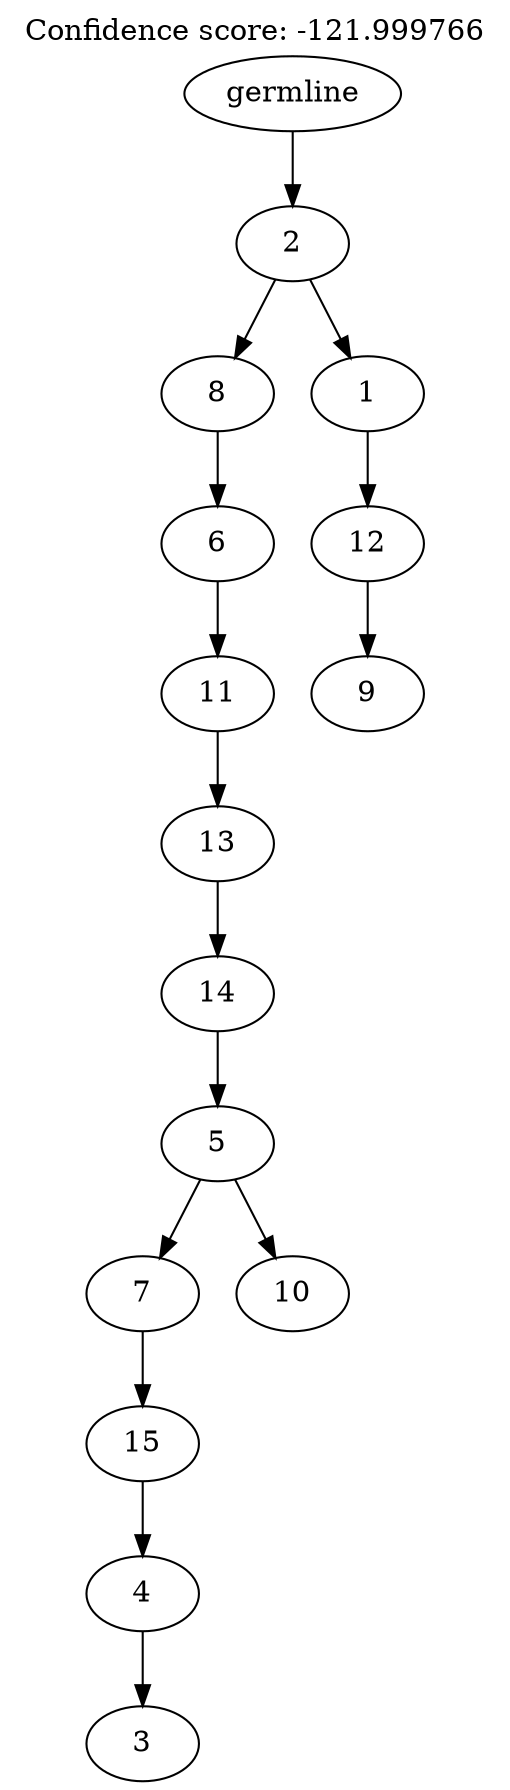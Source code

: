 digraph g {
	"13" -> "14";
	"14" [label="3"];
	"12" -> "13";
	"13" [label="4"];
	"11" -> "12";
	"12" [label="15"];
	"10" -> "11";
	"11" [label="7"];
	"10" -> "15";
	"15" [label="10"];
	"9" -> "10";
	"10" [label="5"];
	"8" -> "9";
	"9" [label="14"];
	"7" -> "8";
	"8" [label="13"];
	"6" -> "7";
	"7" [label="11"];
	"5" -> "6";
	"6" [label="6"];
	"3" -> "4";
	"4" [label="9"];
	"2" -> "3";
	"3" [label="12"];
	"1" -> "2";
	"2" [label="1"];
	"1" -> "5";
	"5" [label="8"];
	"0" -> "1";
	"1" [label="2"];
	"0" [label="germline"];
	labelloc="t";
	label="Confidence score: -121.999766";
}
